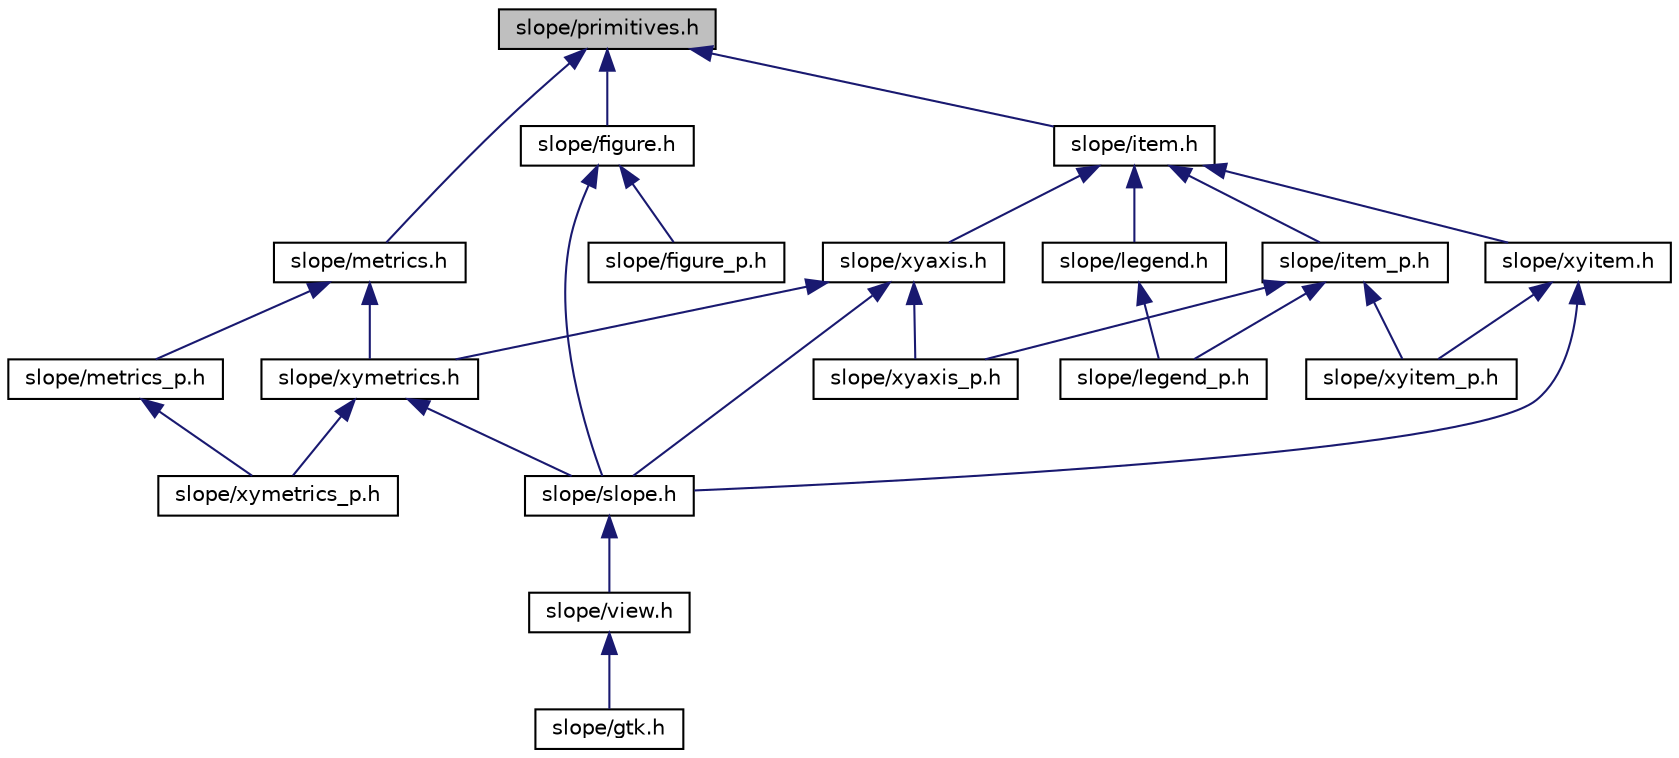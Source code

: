 digraph "slope/primitives.h"
{
  edge [fontname="Helvetica",fontsize="10",labelfontname="Helvetica",labelfontsize="10"];
  node [fontname="Helvetica",fontsize="10",shape=record];
  Node1 [label="slope/primitives.h",height=0.2,width=0.4,color="black", fillcolor="grey75", style="filled", fontcolor="black"];
  Node1 -> Node2 [dir="back",color="midnightblue",fontsize="10",style="solid",fontname="Helvetica"];
  Node2 [label="slope/figure.h",height=0.2,width=0.4,color="black", fillcolor="white", style="filled",URL="$figure_8h.html"];
  Node2 -> Node3 [dir="back",color="midnightblue",fontsize="10",style="solid",fontname="Helvetica"];
  Node3 [label="slope/figure_p.h",height=0.2,width=0.4,color="black", fillcolor="white", style="filled",URL="$figure__p_8h_source.html"];
  Node2 -> Node4 [dir="back",color="midnightblue",fontsize="10",style="solid",fontname="Helvetica"];
  Node4 [label="slope/slope.h",height=0.2,width=0.4,color="black", fillcolor="white", style="filled",URL="$slope_8h.html"];
  Node4 -> Node5 [dir="back",color="midnightblue",fontsize="10",style="solid",fontname="Helvetica"];
  Node5 [label="slope/view.h",height=0.2,width=0.4,color="black", fillcolor="white", style="filled",URL="$view_8h_source.html"];
  Node5 -> Node6 [dir="back",color="midnightblue",fontsize="10",style="solid",fontname="Helvetica"];
  Node6 [label="slope/gtk.h",height=0.2,width=0.4,color="black", fillcolor="white", style="filled",URL="$gtk_8h_source.html"];
  Node1 -> Node7 [dir="back",color="midnightblue",fontsize="10",style="solid",fontname="Helvetica"];
  Node7 [label="slope/metrics.h",height=0.2,width=0.4,color="black", fillcolor="white", style="filled",URL="$metrics_8h.html"];
  Node7 -> Node8 [dir="back",color="midnightblue",fontsize="10",style="solid",fontname="Helvetica"];
  Node8 [label="slope/metrics_p.h",height=0.2,width=0.4,color="black", fillcolor="white", style="filled",URL="$metrics__p_8h_source.html"];
  Node8 -> Node9 [dir="back",color="midnightblue",fontsize="10",style="solid",fontname="Helvetica"];
  Node9 [label="slope/xymetrics_p.h",height=0.2,width=0.4,color="black", fillcolor="white", style="filled",URL="$xymetrics__p_8h_source.html"];
  Node7 -> Node10 [dir="back",color="midnightblue",fontsize="10",style="solid",fontname="Helvetica"];
  Node10 [label="slope/xymetrics.h",height=0.2,width=0.4,color="black", fillcolor="white", style="filled",URL="$xymetrics_8h_source.html"];
  Node10 -> Node4 [dir="back",color="midnightblue",fontsize="10",style="solid",fontname="Helvetica"];
  Node10 -> Node9 [dir="back",color="midnightblue",fontsize="10",style="solid",fontname="Helvetica"];
  Node1 -> Node11 [dir="back",color="midnightblue",fontsize="10",style="solid",fontname="Helvetica"];
  Node11 [label="slope/item.h",height=0.2,width=0.4,color="black", fillcolor="white", style="filled",URL="$item_8h.html"];
  Node11 -> Node12 [dir="back",color="midnightblue",fontsize="10",style="solid",fontname="Helvetica"];
  Node12 [label="slope/xyaxis.h",height=0.2,width=0.4,color="black", fillcolor="white", style="filled",URL="$xyaxis_8h_source.html"];
  Node12 -> Node10 [dir="back",color="midnightblue",fontsize="10",style="solid",fontname="Helvetica"];
  Node12 -> Node4 [dir="back",color="midnightblue",fontsize="10",style="solid",fontname="Helvetica"];
  Node12 -> Node13 [dir="back",color="midnightblue",fontsize="10",style="solid",fontname="Helvetica"];
  Node13 [label="slope/xyaxis_p.h",height=0.2,width=0.4,color="black", fillcolor="white", style="filled",URL="$xyaxis__p_8h_source.html"];
  Node11 -> Node14 [dir="back",color="midnightblue",fontsize="10",style="solid",fontname="Helvetica"];
  Node14 [label="slope/legend.h",height=0.2,width=0.4,color="black", fillcolor="white", style="filled",URL="$legend_8h_source.html"];
  Node14 -> Node15 [dir="back",color="midnightblue",fontsize="10",style="solid",fontname="Helvetica"];
  Node15 [label="slope/legend_p.h",height=0.2,width=0.4,color="black", fillcolor="white", style="filled",URL="$legend__p_8h_source.html"];
  Node11 -> Node16 [dir="back",color="midnightblue",fontsize="10",style="solid",fontname="Helvetica"];
  Node16 [label="slope/item_p.h",height=0.2,width=0.4,color="black", fillcolor="white", style="filled",URL="$item__p_8h_source.html"];
  Node16 -> Node15 [dir="back",color="midnightblue",fontsize="10",style="solid",fontname="Helvetica"];
  Node16 -> Node13 [dir="back",color="midnightblue",fontsize="10",style="solid",fontname="Helvetica"];
  Node16 -> Node17 [dir="back",color="midnightblue",fontsize="10",style="solid",fontname="Helvetica"];
  Node17 [label="slope/xyitem_p.h",height=0.2,width=0.4,color="black", fillcolor="white", style="filled",URL="$xyitem__p_8h_source.html"];
  Node11 -> Node18 [dir="back",color="midnightblue",fontsize="10",style="solid",fontname="Helvetica"];
  Node18 [label="slope/xyitem.h",height=0.2,width=0.4,color="black", fillcolor="white", style="filled",URL="$xyitem_8h_source.html"];
  Node18 -> Node4 [dir="back",color="midnightblue",fontsize="10",style="solid",fontname="Helvetica"];
  Node18 -> Node17 [dir="back",color="midnightblue",fontsize="10",style="solid",fontname="Helvetica"];
}

